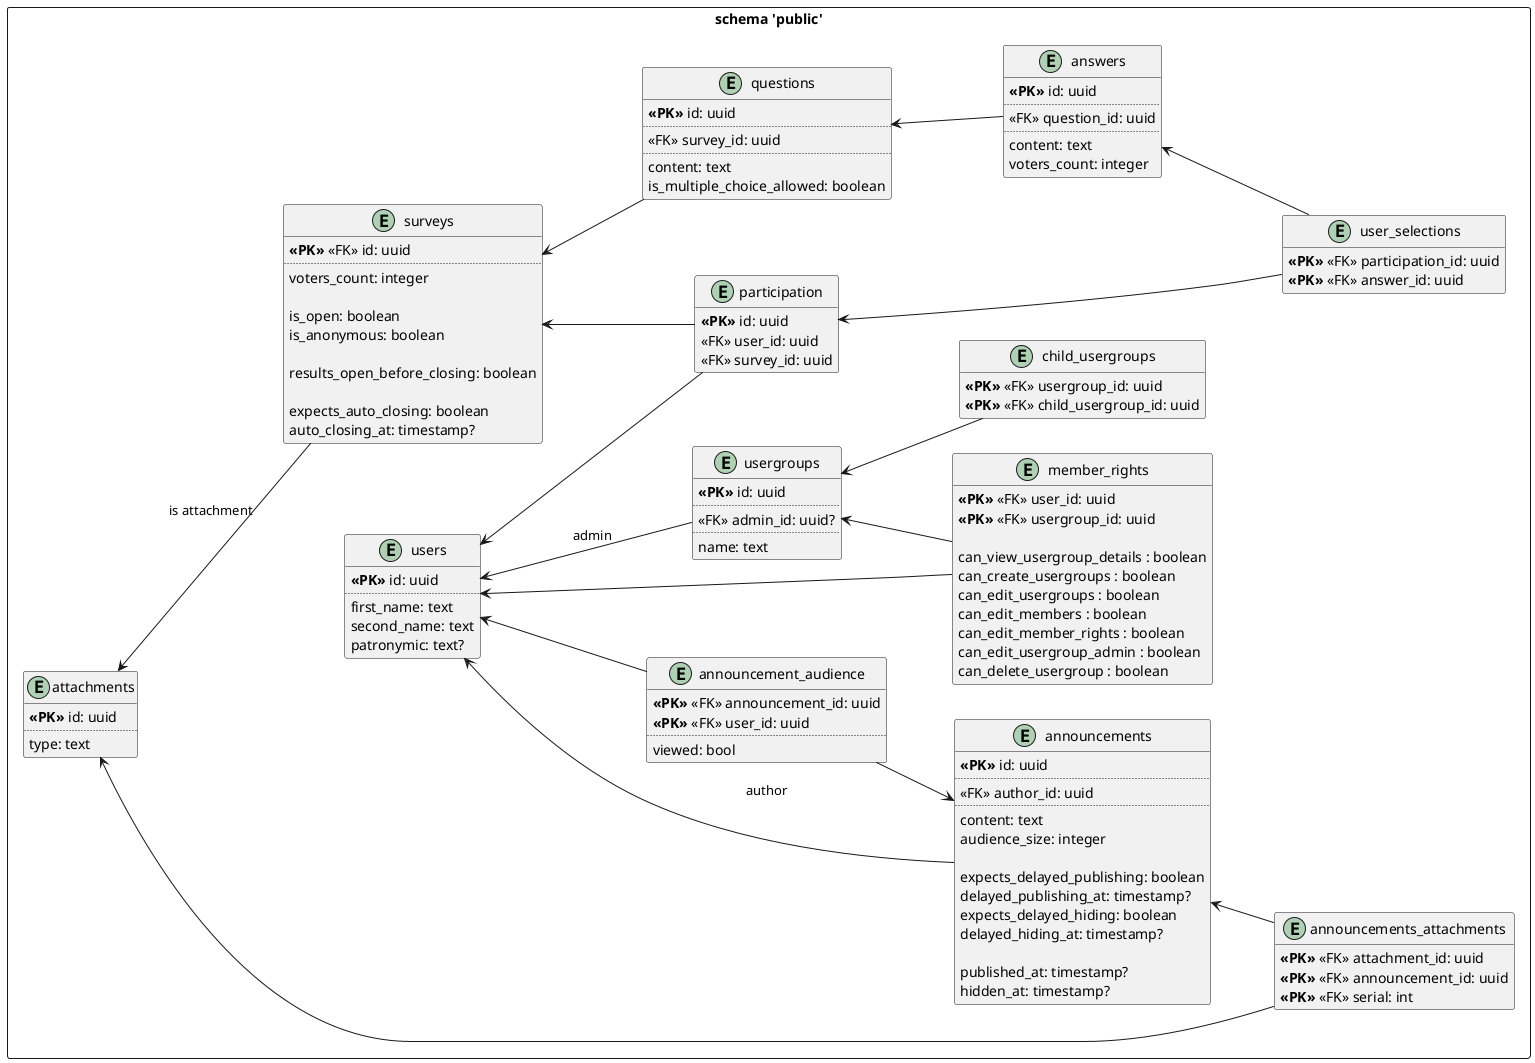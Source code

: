 ﻿@startuml
'https://plantuml.com/class-diagram

hide methods

left to right direction

' public schema
rectangle "schema 'public'" as public_schema { 
    entity users {
        <b><<PK>></b> id: uuid
        ..
        first_name: text
        second_name: text
        patronymic: text?
    }
    
    entity announcements {
        <b><<PK>></b> id: uuid
        ..
        <<FK>> author_id: uuid
        ..
        content: text
        audience_size: integer
        
        expects_delayed_publishing: boolean
        delayed_publishing_at: timestamp?
        expects_delayed_hiding: boolean
        delayed_hiding_at: timestamp?
        
        published_at: timestamp?
        hidden_at: timestamp?
    }
    users <-- announcements : author
    
    entity announcement_audience {
        <b><<PK>></b> <<FK>> announcement_id: uuid
        <b><<PK>></b> <<FK>> user_id: uuid
        ..
        viewed: bool
    }
    announcements <-up- announcement_audience
    users <-- announcement_audience
    
    entity usergroups {
        <b><<PK>></b> id: uuid
        ..
        <<FK>> admin_id: uuid?
        ..
        name: text
    }
    users <-- usergroups : admin
    
    entity child_usergroups {
        <b><<PK>></b> <<FK>> usergroup_id: uuid
        <b><<PK>></b> <<FK>> child_usergroup_id: uuid
    }
    usergroups <-- child_usergroups
    
    entity member_rights {
        <b><<PK>></b> <<FK>> user_id: uuid
        <b><<PK>></b> <<FK>> usergroup_id: uuid

        can_view_usergroup_details : boolean
        can_create_usergroups : boolean
        can_edit_usergroups : boolean
        can_edit_members : boolean
        can_edit_member_rights : boolean
        can_edit_usergroup_admin : boolean
        can_delete_usergroup : boolean
    }
    usergroups <-- member_rights
    users <-- member_rights

    entity attachments {
        <b><<PK>></b> id: uuid
        ..
        type: text
    }

    entity announcements_attachments {
        <b><<PK>></b> <<FK>> attachment_id: uuid
        <b><<PK>></b> <<FK>> announcement_id: uuid
        <b><<PK>></b> <<FK>> serial: int
    }
    announcements <-- announcements_attachments
    attachments <-- announcements_attachments

    entity surveys {
        <b><<PK>></b> <<FK>> id: uuid
        ..
        voters_count: integer
        
        is_open: boolean
        is_anonymous: boolean
        
        results_open_before_closing: boolean
        
        expects_auto_closing: boolean
        auto_closing_at: timestamp?
    }
    attachments <-- surveys : is attachment
    
    entity questions {
        <b><<PK>></b> id: uuid
        ..
        <<FK>> survey_id: uuid
        ..
        content: text    
        is_multiple_choice_allowed: boolean
    }
    surveys <-- questions
    
    entity answers {
        <b><<PK>></b> id: uuid
        ..
        <<FK>> question_id: uuid
        ..
        content: text
        voters_count: integer
    }
    questions <-- answers
    note right of answers::answer_type
        Атрибут определяет 
        хранящийся в записи тип вопроса
    end note
    
    entity participation {
        <b><<PK>></b> id: uuid
        <<FK>> user_id: uuid
        <<FK>> survey_id: uuid
    }
    users <-- participation
    surveys <-- participation
    
    entity user_selections {
        <b><<PK>></b> <<FK>> participation_id: uuid
        <b><<PK>></b> <<FK>> answer_id: uuid
    }
    participation <-- user_selections
    answers <-- user_selections
}



'' logs schema
'rectangle "schema 'logs'" as logs_schema {
'    entity announcements_logs {
'        operation_time: timestamp
'        operation_type: text
'        announcement_id: uuid
'        user_id: uuid
'        details: jsonb?
'    }
'}
'public_schema <.up. logs_schema
''archive_schema <.. logs_schema

@enduml 